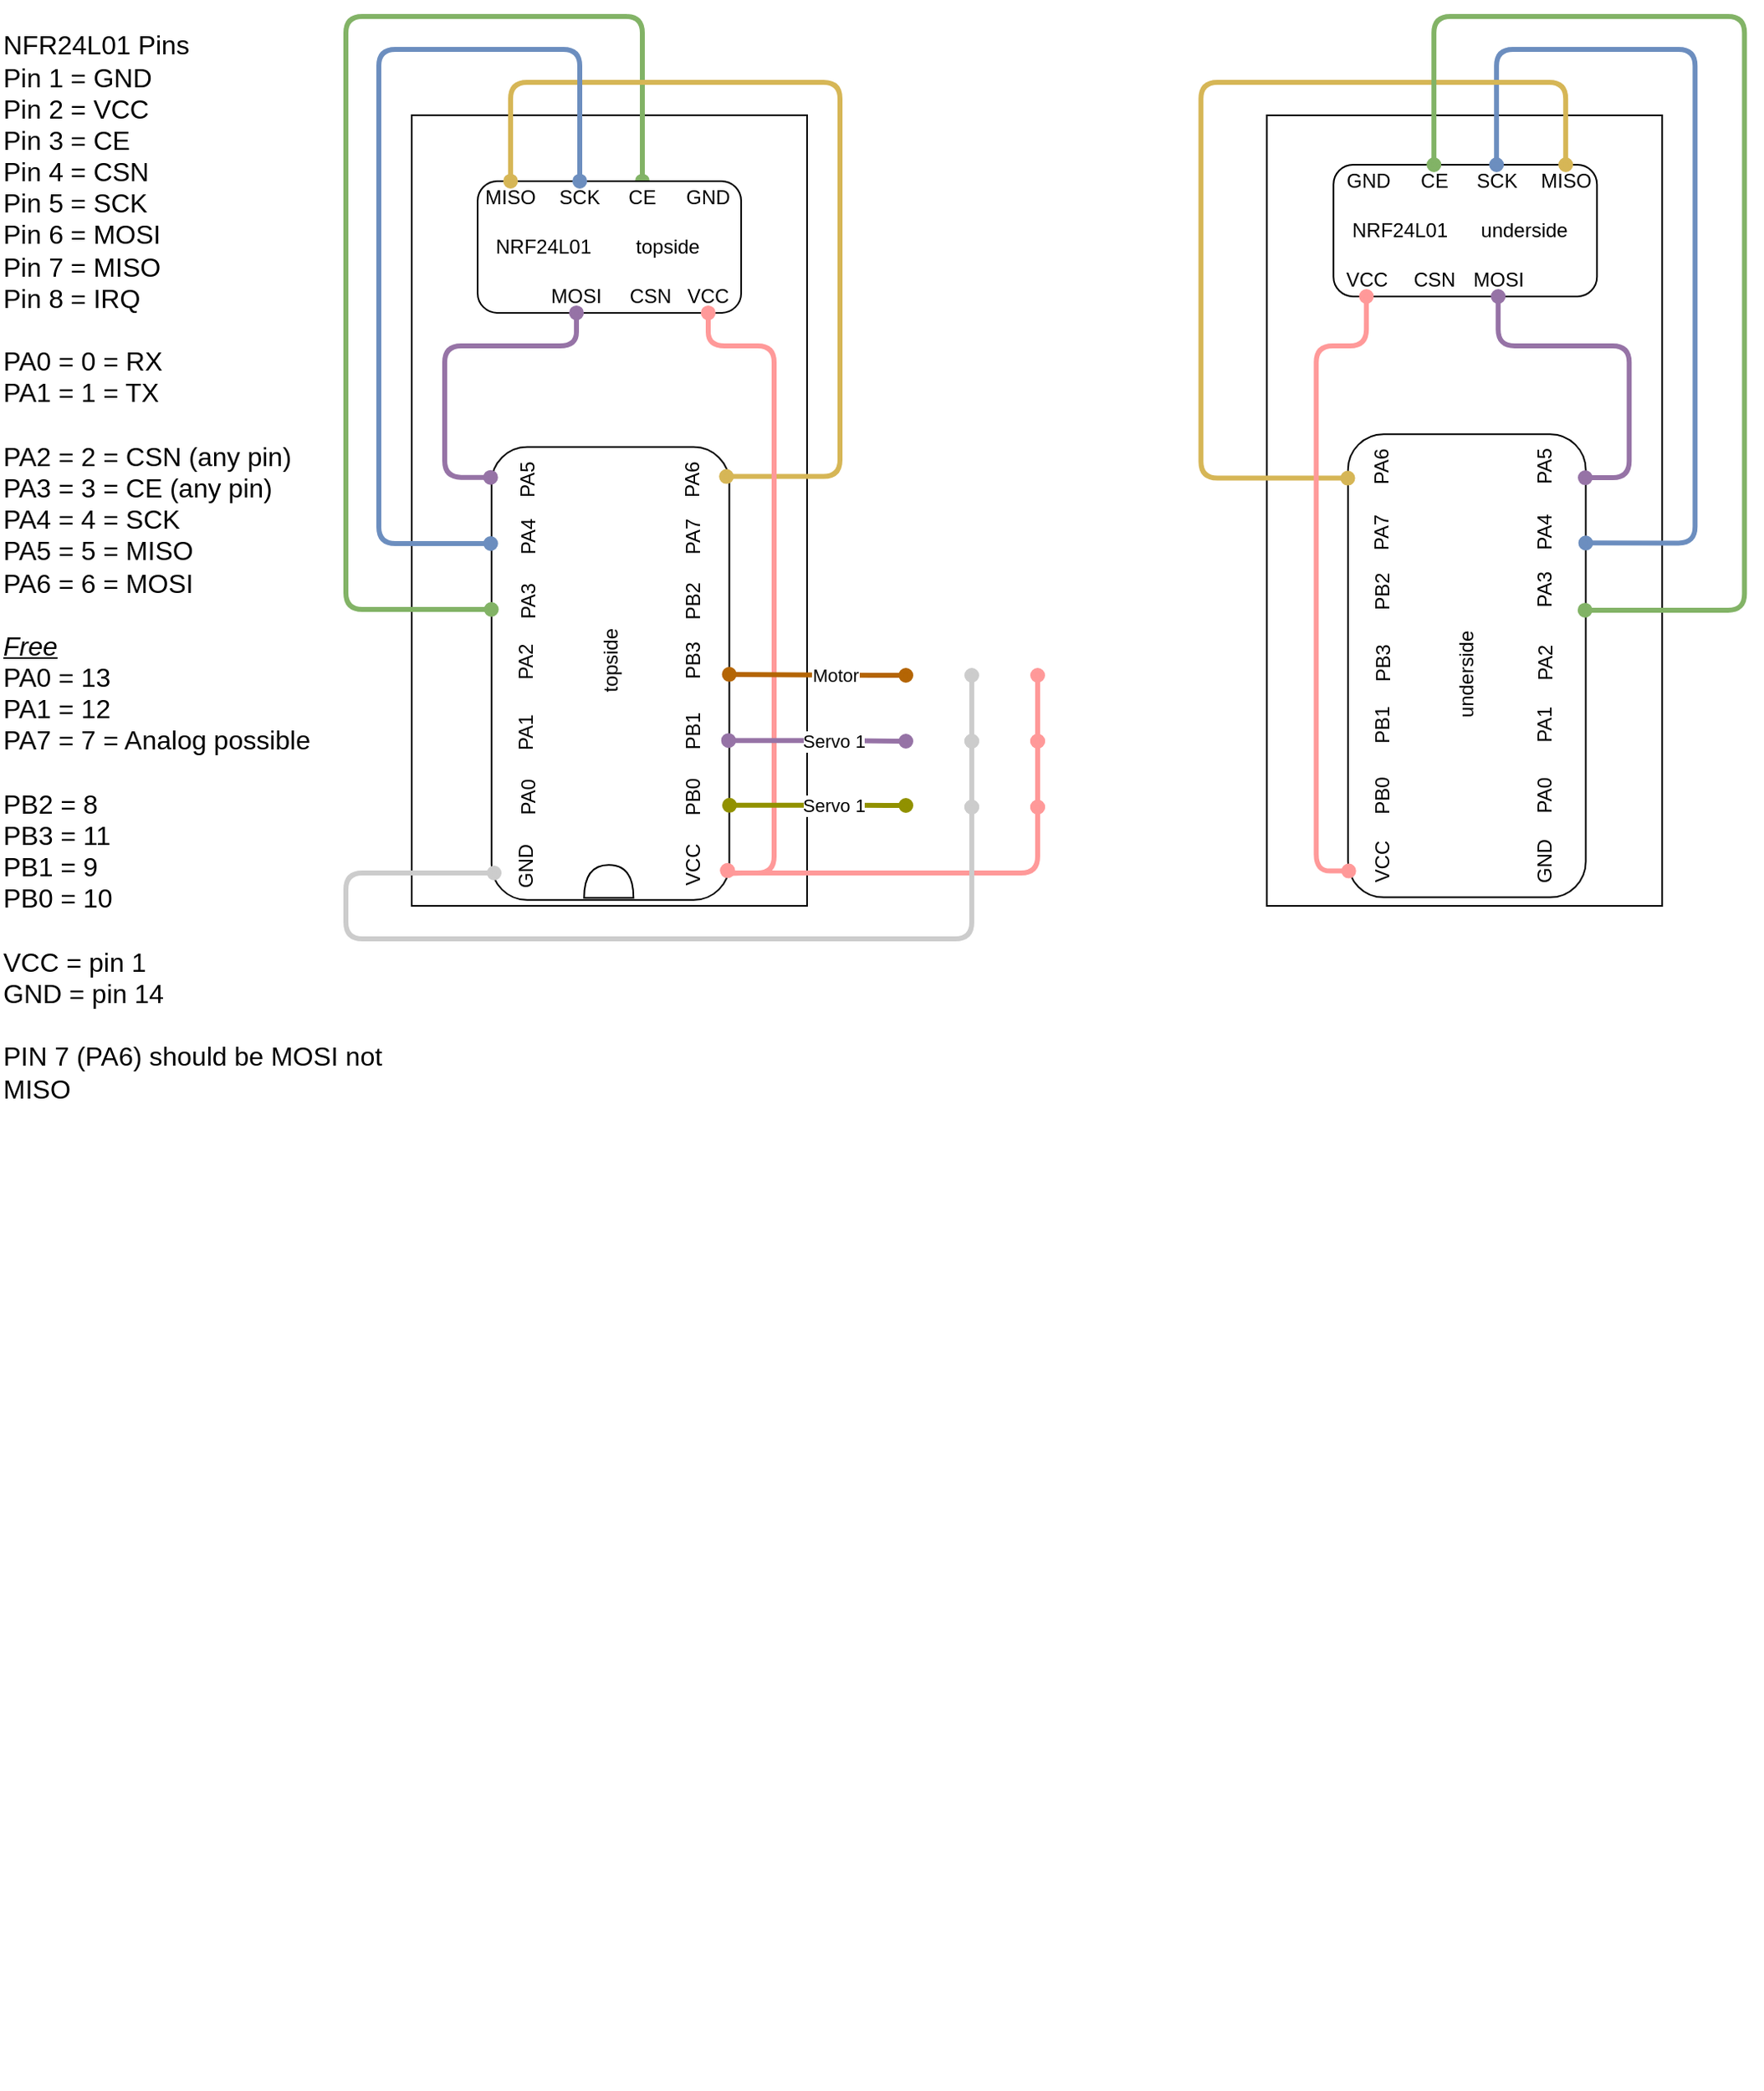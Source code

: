 <mxfile version="21.7.1" type="google">
  <diagram name="Page-1" id="LCBGwRK2uOVzi1pObfTr">
    <mxGraphModel grid="1" page="1" gridSize="10" guides="1" tooltips="1" connect="1" arrows="1" fold="1" pageScale="1" pageWidth="1169" pageHeight="827" math="0" shadow="0">
      <root>
        <mxCell id="0" />
        <mxCell id="1" parent="0" />
        <mxCell id="-5Y5glYw3J9-rG3kyHYH-9" value="" style="rounded=0;whiteSpace=wrap;html=1;fillColor=none;" vertex="1" parent="1">
          <mxGeometry x="779.16" y="100" width="240" height="480" as="geometry" />
        </mxCell>
        <mxCell id="Fj7R6WnJlZTkuZcRxFww-15" value="" style="group;rotation=-90;" connectable="0" vertex="1" parent="1">
          <mxGeometry x="720" y="350.0" width="321.21" height="209.492" as="geometry" />
        </mxCell>
        <mxCell id="Fj7R6WnJlZTkuZcRxFww-17" value="" style="shape=or;whiteSpace=wrap;html=1;rotation=-90;" vertex="1" parent="Fj7R6WnJlZTkuZcRxFww-15">
          <mxGeometry x="169.622" y="188.122" width="21.973" height="50.342" as="geometry" />
        </mxCell>
        <mxCell id="Fj7R6WnJlZTkuZcRxFww-16" value="" style="rounded=1;whiteSpace=wrap;html=1;rotation=-90;" vertex="1" parent="Fj7R6WnJlZTkuZcRxFww-15">
          <mxGeometry x="40" y="12.02" width="281.21" height="144.36" as="geometry" />
        </mxCell>
        <mxCell id="Fj7R6WnJlZTkuZcRxFww-18" value="PA1" style="text;html=1;align=center;verticalAlign=middle;resizable=0;points=[];autosize=1;rotation=-90;" vertex="1" parent="Fj7R6WnJlZTkuZcRxFww-15">
          <mxGeometry x="203.191" y="105.134" width="50" height="30" as="geometry" />
        </mxCell>
        <mxCell id="Fj7R6WnJlZTkuZcRxFww-19" value="PA4" style="text;html=1;align=center;verticalAlign=middle;resizable=0;points=[];autosize=1;rotation=-90;" vertex="1" parent="Fj7R6WnJlZTkuZcRxFww-15">
          <mxGeometry x="203.187" y="-11.713" width="50" height="30" as="geometry" />
        </mxCell>
        <mxCell id="Fj7R6WnJlZTkuZcRxFww-20" value="PA2" style="text;html=1;align=center;verticalAlign=middle;resizable=0;points=[];autosize=1;rotation=-90;" vertex="1" parent="Fj7R6WnJlZTkuZcRxFww-15">
          <mxGeometry x="203.191" y="67.601" width="50" height="30" as="geometry" />
        </mxCell>
        <mxCell id="Fj7R6WnJlZTkuZcRxFww-21" value="PA3" style="text;html=1;align=center;verticalAlign=middle;resizable=0;points=[];autosize=1;rotation=-90;" vertex="1" parent="Fj7R6WnJlZTkuZcRxFww-15">
          <mxGeometry x="203.187" y="23.12" width="50" height="30" as="geometry" />
        </mxCell>
        <mxCell id="Fj7R6WnJlZTkuZcRxFww-22" value="PA5" style="text;html=1;align=center;verticalAlign=middle;resizable=0;points=[];autosize=1;rotation=-90;" vertex="1" parent="Fj7R6WnJlZTkuZcRxFww-15">
          <mxGeometry x="203.183" y="-51.656" width="50" height="30" as="geometry" />
        </mxCell>
        <mxCell id="Fj7R6WnJlZTkuZcRxFww-23" value="underside" style="text;html=1;align=center;verticalAlign=middle;resizable=0;points=[];autosize=1;strokeColor=none;fillColor=none;rotation=-90;" vertex="1" parent="Fj7R6WnJlZTkuZcRxFww-15">
          <mxGeometry x="140.602" y="75.132" width="80" height="30" as="geometry" />
        </mxCell>
        <mxCell id="Fj7R6WnJlZTkuZcRxFww-24" value="PB0" style="text;html=1;align=center;verticalAlign=middle;resizable=0;points=[];autosize=1;rotation=-90;" vertex="1" parent="Fj7R6WnJlZTkuZcRxFww-15">
          <mxGeometry x="104.432" y="148.119" width="50" height="30" as="geometry" />
        </mxCell>
        <mxCell id="Fj7R6WnJlZTkuZcRxFww-25" value="PA7" style="text;html=1;align=center;verticalAlign=middle;resizable=0;points=[];autosize=1;rotation=-90;" vertex="1" parent="Fj7R6WnJlZTkuZcRxFww-15">
          <mxGeometry x="104.432" y="-11.715" width="50" height="30" as="geometry" />
        </mxCell>
        <mxCell id="Fj7R6WnJlZTkuZcRxFww-26" value="PB1" style="text;html=1;align=center;verticalAlign=middle;resizable=0;points=[];autosize=1;rotation=-90;" vertex="1" parent="Fj7R6WnJlZTkuZcRxFww-15">
          <mxGeometry x="104.432" y="105.136" width="50" height="30" as="geometry" />
        </mxCell>
        <mxCell id="Fj7R6WnJlZTkuZcRxFww-27" value="PB3" style="text;html=1;align=center;verticalAlign=middle;resizable=0;points=[];autosize=1;rotation=-90;" vertex="1" parent="Fj7R6WnJlZTkuZcRxFww-15">
          <mxGeometry x="104.432" y="67.603" width="50" height="30" as="geometry" />
        </mxCell>
        <mxCell id="Fj7R6WnJlZTkuZcRxFww-28" value="PB2" style="text;html=1;align=center;verticalAlign=middle;resizable=0;points=[];autosize=1;rotation=-90;" vertex="1" parent="Fj7R6WnJlZTkuZcRxFww-15">
          <mxGeometry x="104.432" y="24.09" width="50" height="30" as="geometry" />
        </mxCell>
        <mxCell id="Fj7R6WnJlZTkuZcRxFww-29" value="PA6" style="text;html=1;align=center;verticalAlign=middle;resizable=0;points=[];autosize=1;rotation=-90;" vertex="1" parent="Fj7R6WnJlZTkuZcRxFww-15">
          <mxGeometry x="104.432" y="-51.654" width="50" height="30" as="geometry" />
        </mxCell>
        <mxCell id="Fj7R6WnJlZTkuZcRxFww-30" value="VCC" style="text;html=1;align=center;verticalAlign=middle;resizable=0;points=[];autosize=1;rotation=-90;" vertex="1" parent="Fj7R6WnJlZTkuZcRxFww-15">
          <mxGeometry x="104.432" y="188.122" width="50" height="30" as="geometry" />
        </mxCell>
        <mxCell id="Fj7R6WnJlZTkuZcRxFww-31" value="GND" style="text;html=1;align=center;verticalAlign=middle;resizable=0;points=[];autosize=1;rotation=-90;" vertex="1" parent="Fj7R6WnJlZTkuZcRxFww-15">
          <mxGeometry x="203.191" y="188.119" width="50" height="30" as="geometry" />
        </mxCell>
        <mxCell id="Fj7R6WnJlZTkuZcRxFww-32" value="PA0" style="text;html=1;align=center;verticalAlign=middle;resizable=0;points=[];autosize=1;rotation=-90;" vertex="1" parent="Fj7R6WnJlZTkuZcRxFww-15">
          <mxGeometry x="203.191" y="148.117" width="50" height="30" as="geometry" />
        </mxCell>
        <mxCell id="Fj7R6WnJlZTkuZcRxFww-33" value="&lt;p style=&quot;line-height: 0;&quot;&gt;&lt;br&gt;&lt;/p&gt;" style="text;html=1;align=center;verticalAlign=middle;resizable=0;points=[];autosize=1;strokeColor=none;fillColor=none;fontColor=#8C8C8C;rotation=-90;" vertex="1" parent="Fj7R6WnJlZTkuZcRxFww-15">
          <mxGeometry x="170.608" y="159.212" width="20" height="40" as="geometry" />
        </mxCell>
        <mxCell id="-5Y5glYw3J9-rG3kyHYH-11" value="" style="rounded=0;whiteSpace=wrap;html=1;fillColor=none;" vertex="1" parent="1">
          <mxGeometry x="260" y="99.95" width="240" height="480" as="geometry" />
        </mxCell>
        <mxCell id="Fj7R6WnJlZTkuZcRxFww-2" value="" style="group" connectable="0" vertex="1" parent="1">
          <mxGeometry x="819.61" y="130" width="161" height="80" as="geometry" />
        </mxCell>
        <mxCell id="Fj7R6WnJlZTkuZcRxFww-3" value="" style="rounded=1;whiteSpace=wrap;html=1;rotation=-180;" vertex="1" parent="Fj7R6WnJlZTkuZcRxFww-2">
          <mxGeometry width="160" height="80" as="geometry" />
        </mxCell>
        <mxCell id="Fj7R6WnJlZTkuZcRxFww-4" value="CE" style="text;html=1;strokeColor=none;fillColor=none;align=center;verticalAlign=middle;whiteSpace=wrap;rounded=0;rotation=0;" vertex="1" parent="Fj7R6WnJlZTkuZcRxFww-2">
          <mxGeometry x="41" width="40" height="20" as="geometry" />
        </mxCell>
        <mxCell id="Fj7R6WnJlZTkuZcRxFww-5" value="SCK" style="text;html=1;strokeColor=none;fillColor=none;align=center;verticalAlign=middle;whiteSpace=wrap;rounded=0;rotation=0;" vertex="1" parent="Fj7R6WnJlZTkuZcRxFww-2">
          <mxGeometry x="77" width="44" height="20" as="geometry" />
        </mxCell>
        <mxCell id="Fj7R6WnJlZTkuZcRxFww-6" value="MISO" style="text;html=1;strokeColor=none;fillColor=none;align=center;verticalAlign=middle;whiteSpace=wrap;rounded=0;rotation=0;" vertex="1" parent="Fj7R6WnJlZTkuZcRxFww-2">
          <mxGeometry x="121" width="40" height="20" as="geometry" />
        </mxCell>
        <mxCell id="Fj7R6WnJlZTkuZcRxFww-7" value="GND" style="text;html=1;strokeColor=none;fillColor=none;align=center;verticalAlign=middle;whiteSpace=wrap;rounded=0;rotation=0;" vertex="1" parent="Fj7R6WnJlZTkuZcRxFww-2">
          <mxGeometry x="1" width="40" height="20" as="geometry" />
        </mxCell>
        <mxCell id="Fj7R6WnJlZTkuZcRxFww-8" value="NRF24L01" style="text;html=1;strokeColor=none;fillColor=none;align=center;verticalAlign=middle;whiteSpace=wrap;rounded=0;rotation=0;" vertex="1" parent="Fj7R6WnJlZTkuZcRxFww-2">
          <mxGeometry x="20" y="30" width="40" height="20" as="geometry" />
        </mxCell>
        <mxCell id="Fj7R6WnJlZTkuZcRxFww-9" value="CSN" style="text;html=1;strokeColor=none;fillColor=none;align=center;verticalAlign=middle;whiteSpace=wrap;rounded=0;rotation=0;" vertex="1" parent="Fj7R6WnJlZTkuZcRxFww-2">
          <mxGeometry x="41" y="60" width="40" height="20" as="geometry" />
        </mxCell>
        <mxCell id="Fj7R6WnJlZTkuZcRxFww-10" value="MOSI" style="text;html=1;strokeColor=none;fillColor=none;align=center;verticalAlign=middle;whiteSpace=wrap;rounded=0;rotation=0;" vertex="1" parent="Fj7R6WnJlZTkuZcRxFww-2">
          <mxGeometry x="80" y="60" width="40" height="20" as="geometry" />
        </mxCell>
        <mxCell id="Fj7R6WnJlZTkuZcRxFww-11" value="VCC" style="text;html=1;strokeColor=none;fillColor=none;align=center;verticalAlign=middle;whiteSpace=wrap;rounded=0;rotation=0;" vertex="1" parent="Fj7R6WnJlZTkuZcRxFww-2">
          <mxGeometry y="60" width="40" height="20" as="geometry" />
        </mxCell>
        <mxCell id="Fj7R6WnJlZTkuZcRxFww-12" value="underside" style="text;html=1;align=center;verticalAlign=middle;resizable=0;points=[];autosize=1;strokeColor=none;fillColor=none;" vertex="1" parent="Fj7R6WnJlZTkuZcRxFww-2">
          <mxGeometry x="75" y="25" width="80" height="30" as="geometry" />
        </mxCell>
        <mxCell id="Fj7R6WnJlZTkuZcRxFww-14" style="edgeStyle=orthogonalEdgeStyle;rounded=1;orthogonalLoop=1;jettySize=auto;html=1;exitX=0.5;exitY=1;exitDx=0;exitDy=0;startArrow=oval;startFill=1;endArrow=oval;endFill=1;fillColor=#e1d5e7;strokeColor=#9673a6;strokeWidth=3;entryX=0.906;entryY=0.998;entryDx=0;entryDy=0;entryPerimeter=0;" edge="1" parent="1" source="Fj7R6WnJlZTkuZcRxFww-10" target="Fj7R6WnJlZTkuZcRxFww-16">
          <mxGeometry relative="1" as="geometry">
            <mxPoint x="1119.16" y="400" as="targetPoint" />
            <Array as="points">
              <mxPoint x="920.16" y="240" />
              <mxPoint x="999.16" y="240" />
              <mxPoint x="999.16" y="320" />
            </Array>
          </mxGeometry>
        </mxCell>
        <mxCell id="Fj7R6WnJlZTkuZcRxFww-34" style="edgeStyle=orthogonalEdgeStyle;rounded=1;orthogonalLoop=1;jettySize=auto;html=1;exitX=0.5;exitY=0;exitDx=0;exitDy=0;fontSize=12;fontColor=#8C8C8C;startArrow=oval;startFill=1;endArrow=oval;endFill=1;fillColor=#dae8fc;strokeColor=#6c8ebf;strokeWidth=3;entryX=0.765;entryY=1;entryDx=0;entryDy=0;entryPerimeter=0;" edge="1" parent="1" source="Fj7R6WnJlZTkuZcRxFww-5" target="Fj7R6WnJlZTkuZcRxFww-16">
          <mxGeometry relative="1" as="geometry">
            <Array as="points">
              <mxPoint x="919.16" y="60" />
              <mxPoint x="1039.16" y="60" />
              <mxPoint x="1039.16" y="360" />
            </Array>
            <mxPoint x="1099.16" y="320" as="targetPoint" />
          </mxGeometry>
        </mxCell>
        <mxCell id="Fj7R6WnJlZTkuZcRxFww-35" style="edgeStyle=orthogonalEdgeStyle;rounded=1;orthogonalLoop=1;jettySize=auto;html=1;exitX=0.5;exitY=0;exitDx=0;exitDy=0;fontSize=12;fontColor=#8C8C8C;startArrow=oval;startFill=1;endArrow=oval;endFill=1;fillColor=#fff2cc;strokeColor=#d6b656;strokeWidth=3;entryX=0.905;entryY=-0.001;entryDx=0;entryDy=0;entryPerimeter=0;" edge="1" parent="1" source="Fj7R6WnJlZTkuZcRxFww-6" target="Fj7R6WnJlZTkuZcRxFww-16">
          <mxGeometry relative="1" as="geometry">
            <Array as="points">
              <mxPoint x="961.16" y="80" />
              <mxPoint x="739.16" y="80" />
              <mxPoint x="739.16" y="320" />
            </Array>
            <mxPoint x="819.16" y="610" as="targetPoint" />
          </mxGeometry>
        </mxCell>
        <mxCell id="Fj7R6WnJlZTkuZcRxFww-36" style="edgeStyle=orthogonalEdgeStyle;rounded=1;orthogonalLoop=1;jettySize=auto;html=1;exitX=0.5;exitY=0;exitDx=0;exitDy=0;fontSize=12;fontColor=#18888C;startArrow=oval;startFill=1;endArrow=oval;endFill=1;fillColor=#d5e8d4;strokeColor=#82b366;strokeWidth=3;entryX=0.62;entryY=0.997;entryDx=0;entryDy=0;entryPerimeter=0;" edge="1" parent="1" source="Fj7R6WnJlZTkuZcRxFww-4" target="Fj7R6WnJlZTkuZcRxFww-16">
          <mxGeometry relative="1" as="geometry">
            <Array as="points">
              <mxPoint x="881.16" y="40" />
              <mxPoint x="1069.16" y="40" />
              <mxPoint x="1069.16" y="400" />
            </Array>
            <mxPoint x="1029.16" y="410" as="targetPoint" />
          </mxGeometry>
        </mxCell>
        <mxCell id="Fj7R6WnJlZTkuZcRxFww-38" style="edgeStyle=orthogonalEdgeStyle;rounded=1;orthogonalLoop=1;jettySize=auto;html=1;exitX=0.5;exitY=1;exitDx=0;exitDy=0;strokeWidth=3;fontSize=12;fontColor=#18888C;startArrow=oval;startFill=1;endArrow=oval;endFill=1;fillColor=#e51400;strokeColor=#FF9999;entryX=0.057;entryY=0.003;entryDx=0;entryDy=0;entryPerimeter=0;" edge="1" parent="1" source="Fj7R6WnJlZTkuZcRxFww-11" target="Fj7R6WnJlZTkuZcRxFww-16">
          <mxGeometry relative="1" as="geometry">
            <Array as="points">
              <mxPoint x="839.16" y="240" />
              <mxPoint x="809.16" y="240" />
              <mxPoint x="809.16" y="559" />
            </Array>
            <mxPoint x="829.16" y="530" as="targetPoint" />
          </mxGeometry>
        </mxCell>
        <mxCell id="Fj7R6WnJlZTkuZcRxFww-39" value="NFR24L01 Pins&lt;br&gt;Pin 1 = GND&lt;br&gt;Pin 2 = VCC&lt;br&gt;Pin 3 = CE&lt;br&gt;Pin 4 = CSN&lt;br&gt;Pin 5 = SCK&lt;br&gt;Pin 6 = MOSI&lt;br&gt;Pin 7 = MISO&lt;br&gt;Pin 8 = IRQ&lt;br&gt;&lt;br&gt;PA0 = 0 = RX&lt;br style=&quot;font-size: 16px&quot;&gt;PA1 = 1 = TX&lt;br&gt;&lt;br style=&quot;font-size: 16px&quot;&gt;PA2 = 2 = CSN (any pin)&lt;br style=&quot;font-size: 16px&quot;&gt;PA3 = 3 = CE (any pin)&lt;br style=&quot;font-size: 16px&quot;&gt;PA4 = 4 = SCK&lt;br style=&quot;font-size: 16px&quot;&gt;PA5 = 5 = MISO&lt;br style=&quot;font-size: 16px&quot;&gt;PA6 = 6 = MOSI&lt;br&gt;&lt;br&gt;&lt;i&gt;&lt;u&gt;Free&lt;/u&gt;&lt;/i&gt;&lt;br&gt;PA0 = 13&lt;br&gt;PA1 = 12&lt;br&gt;PA7 = 7 = Analog possible&lt;br&gt;&lt;br&gt;PB2 = 8&lt;br&gt;PB3 = 11&lt;br&gt;PB1 = 9&lt;br&gt;PB0 = 10&lt;br&gt;&lt;br&gt;VCC = pin 1&lt;br&gt;GND = pin 14&lt;br&gt;&lt;br&gt;PIN 7 (PA6) should be MOSI not MISO" style="text;html=1;strokeColor=none;fillColor=none;align=left;verticalAlign=middle;whiteSpace=wrap;rounded=0;fontSize=16;" vertex="1" parent="1">
          <mxGeometry x="10" y="134" width="260" height="480" as="geometry" />
        </mxCell>
        <mxCell id="-5Y5glYw3J9-rG3kyHYH-12" value="" style="group;rotation=-90;" connectable="0" vertex="1" parent="1">
          <mxGeometry x="200" y="341.61" width="326.21" height="229.21" as="geometry" />
        </mxCell>
        <mxCell id="-5Y5glYw3J9-rG3kyHYH-13" value="" style="shape=or;whiteSpace=wrap;html=1;rotation=-90;" vertex="1" parent="-5Y5glYw3J9-rG3kyHYH-12">
          <mxGeometry x="169.622" y="188.122" width="21.973" height="50.342" as="geometry" />
        </mxCell>
        <mxCell id="-5Y5glYw3J9-rG3kyHYH-14" value="" style="rounded=1;whiteSpace=wrap;html=1;rotation=-90;" vertex="1" parent="-5Y5glYw3J9-rG3kyHYH-12">
          <mxGeometry x="43.11" y="25.12" width="275" height="144.36" as="geometry" />
        </mxCell>
        <mxCell id="-5Y5glYw3J9-rG3kyHYH-15" value="PA1" style="text;html=1;align=center;verticalAlign=middle;resizable=0;points=[];autosize=1;rotation=-90;" vertex="1" parent="-5Y5glYw3J9-rG3kyHYH-12">
          <mxGeometry x="104.431" y="118.114" width="50" height="30" as="geometry" />
        </mxCell>
        <mxCell id="-5Y5glYw3J9-rG3kyHYH-17" value="PA2" style="text;html=1;align=center;verticalAlign=middle;resizable=0;points=[];autosize=1;rotation=-90;" vertex="1" parent="-5Y5glYw3J9-rG3kyHYH-12">
          <mxGeometry x="104.431" y="75.131" width="50" height="30" as="geometry" />
        </mxCell>
        <mxCell id="-5Y5glYw3J9-rG3kyHYH-20" value="topside" style="text;html=1;align=center;verticalAlign=middle;resizable=0;points=[];autosize=1;strokeColor=none;fillColor=none;rotation=-90;" vertex="1" parent="-5Y5glYw3J9-rG3kyHYH-12">
          <mxGeometry x="150.602" y="75.132" width="60" height="30" as="geometry" />
        </mxCell>
        <mxCell id="-5Y5glYw3J9-rG3kyHYH-21" value="PB0" style="text;html=1;align=center;verticalAlign=middle;resizable=0;points=[];autosize=1;rotation=-90;" vertex="1" parent="-5Y5glYw3J9-rG3kyHYH-12">
          <mxGeometry x="205.612" y="158.119" width="50" height="30" as="geometry" />
        </mxCell>
        <mxCell id="-5Y5glYw3J9-rG3kyHYH-22" value="PA7" style="text;html=1;align=center;verticalAlign=middle;resizable=0;points=[];autosize=1;rotation=-90;" vertex="1" parent="-5Y5glYw3J9-rG3kyHYH-12">
          <mxGeometry x="205.612" y="0.005" width="50" height="30" as="geometry" />
        </mxCell>
        <mxCell id="-5Y5glYw3J9-rG3kyHYH-23" value="PB1" style="text;html=1;align=center;verticalAlign=middle;resizable=0;points=[];autosize=1;rotation=-90;" vertex="1" parent="-5Y5glYw3J9-rG3kyHYH-12">
          <mxGeometry x="205.612" y="118.116" width="50" height="30" as="geometry" />
        </mxCell>
        <mxCell id="-5Y5glYw3J9-rG3kyHYH-25" value="PB2" style="text;html=1;align=center;verticalAlign=middle;resizable=0;points=[];autosize=1;rotation=-90;" vertex="1" parent="-5Y5glYw3J9-rG3kyHYH-12">
          <mxGeometry x="205.612" y="39.2" width="50" height="30" as="geometry" />
        </mxCell>
        <mxCell id="-5Y5glYw3J9-rG3kyHYH-26" value="PA6" style="text;html=1;align=center;verticalAlign=middle;resizable=0;points=[];autosize=1;rotation=-90;" vertex="1" parent="-5Y5glYw3J9-rG3kyHYH-12">
          <mxGeometry x="205.612" y="-34.654" width="50" height="30" as="geometry" />
        </mxCell>
        <mxCell id="-5Y5glYw3J9-rG3kyHYH-28" value="GND" style="text;html=1;align=center;verticalAlign=middle;resizable=0;points=[];autosize=1;rotation=-90;" vertex="1" parent="-5Y5glYw3J9-rG3kyHYH-12">
          <mxGeometry x="104.431" y="199.209" width="50" height="30" as="geometry" />
        </mxCell>
        <mxCell id="-5Y5glYw3J9-rG3kyHYH-29" value="PA0" style="text;html=1;align=center;verticalAlign=middle;resizable=0;points=[];autosize=1;rotation=-90;" vertex="1" parent="-5Y5glYw3J9-rG3kyHYH-12">
          <mxGeometry x="105.611" y="158.117" width="50" height="30" as="geometry" />
        </mxCell>
        <mxCell id="-5Y5glYw3J9-rG3kyHYH-30" value="&lt;p style=&quot;line-height: 0;&quot;&gt;&lt;br&gt;&lt;/p&gt;" style="text;html=1;align=center;verticalAlign=middle;resizable=0;points=[];autosize=1;strokeColor=none;fillColor=none;fontColor=#8C8C8C;rotation=-90;" vertex="1" parent="-5Y5glYw3J9-rG3kyHYH-12">
          <mxGeometry x="170.608" y="159.212" width="20" height="40" as="geometry" />
        </mxCell>
        <mxCell id="-5Y5glYw3J9-rG3kyHYH-27" value="VCC" style="text;html=1;align=center;verticalAlign=middle;resizable=0;points=[];autosize=1;rotation=-90;" vertex="1" parent="-5Y5glYw3J9-rG3kyHYH-12">
          <mxGeometry x="205.612" y="199.212" width="50" height="30" as="geometry" />
        </mxCell>
        <mxCell id="-5Y5glYw3J9-rG3kyHYH-51" value="" style="shape=or;whiteSpace=wrap;html=1;rotation=-90;" vertex="1" parent="-5Y5glYw3J9-rG3kyHYH-12">
          <mxGeometry x="169.62" y="208.46" width="20" height="30" as="geometry" />
        </mxCell>
        <mxCell id="-5Y5glYw3J9-rG3kyHYH-24" value="PB3" style="text;html=1;align=center;verticalAlign=middle;resizable=0;points=[];autosize=1;rotation=-90;" vertex="1" parent="-5Y5glYw3J9-rG3kyHYH-12">
          <mxGeometry x="205.612" y="75.133" width="50" height="30" as="geometry" />
        </mxCell>
        <mxCell id="-5Y5glYw3J9-rG3kyHYH-18" value="PA3" style="text;html=1;align=center;verticalAlign=middle;resizable=0;points=[];autosize=1;rotation=-90;" vertex="1" parent="-5Y5glYw3J9-rG3kyHYH-12">
          <mxGeometry x="105.607" y="39.2" width="50" height="30" as="geometry" />
        </mxCell>
        <mxCell id="-5Y5glYw3J9-rG3kyHYH-16" value="PA4" style="text;html=1;align=center;verticalAlign=middle;resizable=0;points=[];autosize=1;rotation=-90;" vertex="1" parent="-5Y5glYw3J9-rG3kyHYH-12">
          <mxGeometry x="105.607" y="0.007" width="50" height="30" as="geometry" />
        </mxCell>
        <mxCell id="-5Y5glYw3J9-rG3kyHYH-19" value="PA5" style="text;html=1;align=center;verticalAlign=middle;resizable=0;points=[];autosize=1;rotation=-90;" vertex="1" parent="-5Y5glYw3J9-rG3kyHYH-12">
          <mxGeometry x="105.613" y="-34.656" width="50" height="30" as="geometry" />
        </mxCell>
        <mxCell id="-5Y5glYw3J9-rG3kyHYH-56" style="edgeStyle=orthogonalEdgeStyle;rounded=1;orthogonalLoop=1;jettySize=auto;html=1;fontSize=12;fontColor=#18888C;startArrow=oval;startFill=1;endArrow=oval;endFill=1;fillColor=#d5e8d4;strokeColor=#82b366;strokeWidth=3;exitX=0.375;exitY=1;exitDx=0;exitDy=0;exitPerimeter=0;entryX=0.643;entryY=-0.001;entryDx=0;entryDy=0;entryPerimeter=0;" edge="1" parent="1" source="-5Y5glYw3J9-rG3kyHYH-32" target="-5Y5glYw3J9-rG3kyHYH-14">
          <mxGeometry relative="1" as="geometry">
            <Array as="points">
              <mxPoint x="400" y="40" />
              <mxPoint x="220" y="40" />
              <mxPoint x="220" y="400" />
              <mxPoint x="308" y="400" />
            </Array>
            <mxPoint x="210" y="420" as="targetPoint" />
            <mxPoint x="400" y="139.95" as="sourcePoint" />
          </mxGeometry>
        </mxCell>
        <mxCell id="-5Y5glYw3J9-rG3kyHYH-31" value="" style="group" connectable="0" vertex="1" parent="1">
          <mxGeometry x="300" y="139.95" width="161" height="80" as="geometry" />
        </mxCell>
        <mxCell id="-5Y5glYw3J9-rG3kyHYH-32" value="" style="rounded=1;whiteSpace=wrap;html=1;rotation=-180;" vertex="1" parent="-5Y5glYw3J9-rG3kyHYH-31">
          <mxGeometry width="160" height="80" as="geometry" />
        </mxCell>
        <mxCell id="-5Y5glYw3J9-rG3kyHYH-33" value="CE" style="text;html=1;strokeColor=none;fillColor=none;align=center;verticalAlign=middle;whiteSpace=wrap;rounded=0;rotation=0;" vertex="1" parent="-5Y5glYw3J9-rG3kyHYH-31">
          <mxGeometry x="80" width="40" height="20" as="geometry" />
        </mxCell>
        <mxCell id="-5Y5glYw3J9-rG3kyHYH-34" value="SCK" style="text;html=1;strokeColor=none;fillColor=none;align=center;verticalAlign=middle;whiteSpace=wrap;rounded=0;rotation=0;" vertex="1" parent="-5Y5glYw3J9-rG3kyHYH-31">
          <mxGeometry x="40" width="44" height="20" as="geometry" />
        </mxCell>
        <mxCell id="-5Y5glYw3J9-rG3kyHYH-36" value="GND" style="text;html=1;strokeColor=none;fillColor=none;align=center;verticalAlign=middle;whiteSpace=wrap;rounded=0;rotation=0;" vertex="1" parent="-5Y5glYw3J9-rG3kyHYH-31">
          <mxGeometry x="120" width="40" height="20" as="geometry" />
        </mxCell>
        <mxCell id="-5Y5glYw3J9-rG3kyHYH-37" value="NRF24L01" style="text;html=1;strokeColor=none;fillColor=none;align=center;verticalAlign=middle;whiteSpace=wrap;rounded=0;rotation=0;" vertex="1" parent="-5Y5glYw3J9-rG3kyHYH-31">
          <mxGeometry x="20" y="30" width="40" height="20" as="geometry" />
        </mxCell>
        <mxCell id="-5Y5glYw3J9-rG3kyHYH-38" value="CSN" style="text;html=1;strokeColor=none;fillColor=none;align=center;verticalAlign=middle;whiteSpace=wrap;rounded=0;rotation=0;" vertex="1" parent="-5Y5glYw3J9-rG3kyHYH-31">
          <mxGeometry x="85" y="60" width="40" height="20" as="geometry" />
        </mxCell>
        <mxCell id="-5Y5glYw3J9-rG3kyHYH-39" value="MOSI" style="text;html=1;strokeColor=none;fillColor=none;align=center;verticalAlign=middle;whiteSpace=wrap;rounded=0;rotation=0;" vertex="1" parent="-5Y5glYw3J9-rG3kyHYH-31">
          <mxGeometry x="40" y="60" width="40" height="20" as="geometry" />
        </mxCell>
        <mxCell id="-5Y5glYw3J9-rG3kyHYH-40" value="VCC" style="text;html=1;strokeColor=none;fillColor=none;align=center;verticalAlign=middle;whiteSpace=wrap;rounded=0;rotation=0;" vertex="1" parent="-5Y5glYw3J9-rG3kyHYH-31">
          <mxGeometry x="120" y="60" width="40" height="20" as="geometry" />
        </mxCell>
        <mxCell id="-5Y5glYw3J9-rG3kyHYH-41" value="topside" style="text;html=1;align=center;verticalAlign=middle;resizable=0;points=[];autosize=1;strokeColor=none;fillColor=none;" vertex="1" parent="-5Y5glYw3J9-rG3kyHYH-31">
          <mxGeometry x="85" y="25" width="60" height="30" as="geometry" />
        </mxCell>
        <mxCell id="-5Y5glYw3J9-rG3kyHYH-35" value="MISO" style="text;html=1;strokeColor=none;fillColor=none;align=center;verticalAlign=middle;whiteSpace=wrap;rounded=0;rotation=0;" vertex="1" parent="-5Y5glYw3J9-rG3kyHYH-31">
          <mxGeometry width="40" height="20" as="geometry" />
        </mxCell>
        <mxCell id="-5Y5glYw3J9-rG3kyHYH-57" style="edgeStyle=orthogonalEdgeStyle;rounded=1;orthogonalLoop=1;jettySize=auto;html=1;exitX=0.5;exitY=0;exitDx=0;exitDy=0;fontSize=12;fontColor=#8C8C8C;startArrow=oval;startFill=1;endArrow=oval;endFill=1;fillColor=#fff2cc;strokeColor=#d6b656;strokeWidth=3;entryX=0.935;entryY=0.988;entryDx=0;entryDy=0;entryPerimeter=0;" edge="1" parent="1" source="-5Y5glYw3J9-rG3kyHYH-35" target="-5Y5glYw3J9-rG3kyHYH-14">
          <mxGeometry relative="1" as="geometry">
            <Array as="points">
              <mxPoint x="320" y="79.95" />
              <mxPoint x="520" y="79.95" />
              <mxPoint x="520" y="318.95" />
            </Array>
            <mxPoint x="656.94" y="368.95" as="targetPoint" />
            <mxPoint x="790.94" y="209.95" as="sourcePoint" />
          </mxGeometry>
        </mxCell>
        <mxCell id="-5Y5glYw3J9-rG3kyHYH-58" style="edgeStyle=orthogonalEdgeStyle;rounded=1;orthogonalLoop=1;jettySize=auto;html=1;startArrow=oval;startFill=1;endArrow=oval;endFill=1;fillColor=#e1d5e7;strokeColor=#9673a6;strokeWidth=3;exitX=0.5;exitY=1;exitDx=0;exitDy=0;entryX=0.933;entryY=-0.004;entryDx=0;entryDy=0;entryPerimeter=0;" edge="1" parent="1" source="-5Y5glYw3J9-rG3kyHYH-39" target="-5Y5glYw3J9-rG3kyHYH-14">
          <mxGeometry relative="1" as="geometry">
            <mxPoint x="230" y="390" as="targetPoint" />
            <Array as="points">
              <mxPoint x="360" y="240" />
              <mxPoint x="280" y="240" />
              <mxPoint x="280" y="320" />
            </Array>
            <mxPoint x="140.06" y="239.95" as="sourcePoint" />
          </mxGeometry>
        </mxCell>
        <mxCell id="-5Y5glYw3J9-rG3kyHYH-59" style="edgeStyle=orthogonalEdgeStyle;rounded=1;orthogonalLoop=1;jettySize=auto;html=1;exitX=0.5;exitY=1;exitDx=0;exitDy=0;strokeWidth=3;fontSize=12;fontColor=#18888C;startArrow=oval;startFill=1;endArrow=oval;endFill=1;fillColor=#e51400;strokeColor=#FF9999;entryX=0.065;entryY=0.993;entryDx=0;entryDy=0;entryPerimeter=0;" edge="1" parent="1" source="-5Y5glYw3J9-rG3kyHYH-40" target="-5Y5glYw3J9-rG3kyHYH-14">
          <mxGeometry relative="1" as="geometry">
            <Array as="points">
              <mxPoint x="440" y="240" />
              <mxPoint x="480" y="240" />
              <mxPoint x="480" y="560" />
              <mxPoint x="452" y="560" />
            </Array>
            <mxPoint x="749.94" y="209.95" as="sourcePoint" />
            <mxPoint x="590" y="559.95" as="targetPoint" />
          </mxGeometry>
        </mxCell>
        <mxCell id="-5Y5glYw3J9-rG3kyHYH-60" style="edgeStyle=orthogonalEdgeStyle;rounded=0;orthogonalLoop=1;jettySize=auto;html=1;exitX=0.5;exitY=1;exitDx=0;exitDy=0;" edge="1" parent="1">
          <mxGeometry relative="1" as="geometry">
            <mxPoint x="420" y="1290" as="sourcePoint" />
            <mxPoint x="420" y="1290" as="targetPoint" />
          </mxGeometry>
        </mxCell>
        <mxCell id="ppTcxV085bBbzzXwHEgJ-1" style="edgeStyle=orthogonalEdgeStyle;rounded=1;orthogonalLoop=1;jettySize=auto;html=1;fontSize=12;fontColor=#18888C;startArrow=oval;startFill=1;endArrow=oval;endFill=1;fillColor=#d5e8d4;strokeColor=#919100;strokeWidth=3;exitX=0.209;exitY=1.001;exitDx=0;exitDy=0;exitPerimeter=0;" edge="1" parent="1" source="-5Y5glYw3J9-rG3kyHYH-14">
          <mxGeometry relative="1" as="geometry">
            <Array as="points">
              <mxPoint x="540" y="519" />
              <mxPoint x="540" y="519" />
            </Array>
            <mxPoint x="560" y="519" as="targetPoint" />
            <mxPoint x="580" y="480" as="sourcePoint" />
          </mxGeometry>
        </mxCell>
        <mxCell id="ppTcxV085bBbzzXwHEgJ-3" value="Servo 1" style="edgeLabel;html=1;align=center;verticalAlign=middle;resizable=0;points=[];rotation=0;" connectable="0" vertex="1" parent="ppTcxV085bBbzzXwHEgJ-1">
          <mxGeometry x="0.181" relative="1" as="geometry">
            <mxPoint as="offset" />
          </mxGeometry>
        </mxCell>
        <mxCell id="ppTcxV085bBbzzXwHEgJ-2" style="edgeStyle=orthogonalEdgeStyle;rounded=1;orthogonalLoop=1;jettySize=auto;html=1;strokeWidth=3;fontSize=12;fontColor=#18888C;startArrow=oval;startFill=1;endArrow=oval;endFill=1;fillColor=#e51400;strokeColor=#FF9999;entryX=0.065;entryY=0.992;entryDx=0;entryDy=0;entryPerimeter=0;" edge="1" parent="1" target="-5Y5glYw3J9-rG3kyHYH-14">
          <mxGeometry relative="1" as="geometry">
            <Array as="points">
              <mxPoint x="640" y="560" />
              <mxPoint x="452" y="560" />
            </Array>
            <mxPoint x="640" y="520" as="sourcePoint" />
            <mxPoint x="460" y="560" as="targetPoint" />
          </mxGeometry>
        </mxCell>
        <mxCell id="ppTcxV085bBbzzXwHEgJ-4" style="edgeStyle=orthogonalEdgeStyle;rounded=1;orthogonalLoop=1;jettySize=auto;html=1;fontSize=12;fontColor=#18888C;startArrow=oval;startFill=1;endArrow=oval;endFill=1;fillColor=#e1d5e7;strokeColor=#9673a6;strokeWidth=3;exitX=0.352;exitY=0.997;exitDx=0;exitDy=0;exitPerimeter=0;" edge="1" parent="1" source="-5Y5glYw3J9-rG3kyHYH-14">
          <mxGeometry relative="1" as="geometry">
            <Array as="points">
              <mxPoint x="510" y="480" />
            </Array>
            <mxPoint x="560" y="480" as="targetPoint" />
            <mxPoint x="526.21" y="480" as="sourcePoint" />
          </mxGeometry>
        </mxCell>
        <mxCell id="ppTcxV085bBbzzXwHEgJ-5" value="Servo 1" style="edgeLabel;html=1;align=center;verticalAlign=middle;resizable=0;points=[];rotation=0;" connectable="0" vertex="1" parent="ppTcxV085bBbzzXwHEgJ-4">
          <mxGeometry x="0.181" relative="1" as="geometry">
            <mxPoint as="offset" />
          </mxGeometry>
        </mxCell>
        <mxCell id="ppTcxV085bBbzzXwHEgJ-6" style="edgeStyle=orthogonalEdgeStyle;rounded=1;orthogonalLoop=1;jettySize=auto;html=1;strokeWidth=3;fontSize=12;fontColor=#18888C;startArrow=oval;startFill=1;endArrow=oval;endFill=1;fillColor=#e51400;strokeColor=#FF9999;" edge="1" parent="1">
          <mxGeometry relative="1" as="geometry">
            <Array as="points">
              <mxPoint x="640" y="510" />
              <mxPoint x="640" y="510" />
            </Array>
            <mxPoint x="640" y="480" as="sourcePoint" />
            <mxPoint x="640" y="520" as="targetPoint" />
          </mxGeometry>
        </mxCell>
        <mxCell id="ppTcxV085bBbzzXwHEgJ-7" style="edgeStyle=orthogonalEdgeStyle;rounded=1;orthogonalLoop=1;jettySize=auto;html=1;strokeWidth=3;fontSize=12;fontColor=#18888C;startArrow=oval;startFill=1;endArrow=oval;endFill=1;fillColor=#e51400;strokeColor=#FF9999;" edge="1" parent="1">
          <mxGeometry relative="1" as="geometry">
            <Array as="points">
              <mxPoint x="640" y="470" />
              <mxPoint x="640" y="470" />
            </Array>
            <mxPoint x="640" y="440" as="sourcePoint" />
            <mxPoint x="640" y="480" as="targetPoint" />
          </mxGeometry>
        </mxCell>
        <mxCell id="ppTcxV085bBbzzXwHEgJ-8" style="edgeStyle=orthogonalEdgeStyle;rounded=1;orthogonalLoop=1;jettySize=auto;html=1;fontSize=12;fontColor=#18888C;startArrow=oval;startFill=1;endArrow=oval;endFill=1;fillColor=#fad7ac;strokeColor=#b46504;strokeWidth=3;" edge="1" parent="1" source="-5Y5glYw3J9-rG3kyHYH-14">
          <mxGeometry relative="1" as="geometry">
            <Array as="points">
              <mxPoint x="530" y="440" />
            </Array>
            <mxPoint x="560" y="440" as="targetPoint" />
            <mxPoint x="530" y="420" as="sourcePoint" />
          </mxGeometry>
        </mxCell>
        <mxCell id="ppTcxV085bBbzzXwHEgJ-9" value="Motor" style="edgeLabel;html=1;align=center;verticalAlign=middle;resizable=0;points=[];rotation=0;" connectable="0" vertex="1" parent="ppTcxV085bBbzzXwHEgJ-8">
          <mxGeometry x="0.181" relative="1" as="geometry">
            <mxPoint as="offset" />
          </mxGeometry>
        </mxCell>
        <mxCell id="-5Y5glYw3J9-rG3kyHYH-55" style="edgeStyle=orthogonalEdgeStyle;rounded=1;orthogonalLoop=1;jettySize=auto;html=1;exitX=0.5;exitY=0;exitDx=0;exitDy=0;fontSize=12;fontColor=#8C8C8C;startArrow=oval;startFill=1;endArrow=oval;endFill=1;fillColor=#dae8fc;strokeColor=#6c8ebf;strokeWidth=3;entryX=0.788;entryY=-0.004;entryDx=0;entryDy=0;entryPerimeter=0;" edge="1" parent="1" source="-5Y5glYw3J9-rG3kyHYH-34" target="-5Y5glYw3J9-rG3kyHYH-14">
          <mxGeometry relative="1" as="geometry">
            <Array as="points">
              <mxPoint x="362" y="60" />
              <mxPoint x="240" y="60" />
              <mxPoint x="240" y="360" />
              <mxPoint x="308" y="360" />
            </Array>
            <mxPoint x="170" y="400" as="targetPoint" />
            <mxPoint x="665" y="139.95" as="sourcePoint" />
          </mxGeometry>
        </mxCell>
        <mxCell id="ppTcxV085bBbzzXwHEgJ-10" style="edgeStyle=orthogonalEdgeStyle;rounded=1;orthogonalLoop=1;jettySize=auto;html=1;fontSize=12;fontColor=#18888C;startArrow=oval;startFill=1;endArrow=oval;endFill=1;strokeWidth=3;strokeColor=#CCCCCC;fillColor=#bac8d3;" edge="1" parent="1">
          <mxGeometry relative="1" as="geometry">
            <Array as="points">
              <mxPoint x="220" y="560" />
              <mxPoint x="220" y="600" />
              <mxPoint x="600" y="600" />
            </Array>
            <mxPoint x="600" y="520" as="targetPoint" />
            <mxPoint x="310" y="560" as="sourcePoint" />
          </mxGeometry>
        </mxCell>
        <mxCell id="ppTcxV085bBbzzXwHEgJ-11" style="edgeStyle=orthogonalEdgeStyle;rounded=1;orthogonalLoop=1;jettySize=auto;html=1;fontSize=12;fontColor=#18888C;startArrow=oval;startFill=1;endArrow=oval;endFill=1;strokeWidth=3;strokeColor=#CCCCCC;fillColor=#bac8d3;" edge="1" parent="1">
          <mxGeometry relative="1" as="geometry">
            <Array as="points">
              <mxPoint x="600" y="490" />
              <mxPoint x="600" y="490" />
            </Array>
            <mxPoint x="600" y="480" as="targetPoint" />
            <mxPoint x="600" y="520" as="sourcePoint" />
          </mxGeometry>
        </mxCell>
        <mxCell id="ppTcxV085bBbzzXwHEgJ-12" style="edgeStyle=orthogonalEdgeStyle;rounded=1;orthogonalLoop=1;jettySize=auto;html=1;fontSize=12;fontColor=#18888C;startArrow=oval;startFill=1;endArrow=oval;endFill=1;strokeWidth=3;strokeColor=#CCCCCC;fillColor=#bac8d3;" edge="1" parent="1">
          <mxGeometry relative="1" as="geometry">
            <Array as="points">
              <mxPoint x="600" y="460" />
              <mxPoint x="600" y="460" />
            </Array>
            <mxPoint x="600" y="440" as="targetPoint" />
            <mxPoint x="600" y="480" as="sourcePoint" />
          </mxGeometry>
        </mxCell>
      </root>
    </mxGraphModel>
  </diagram>
</mxfile>
